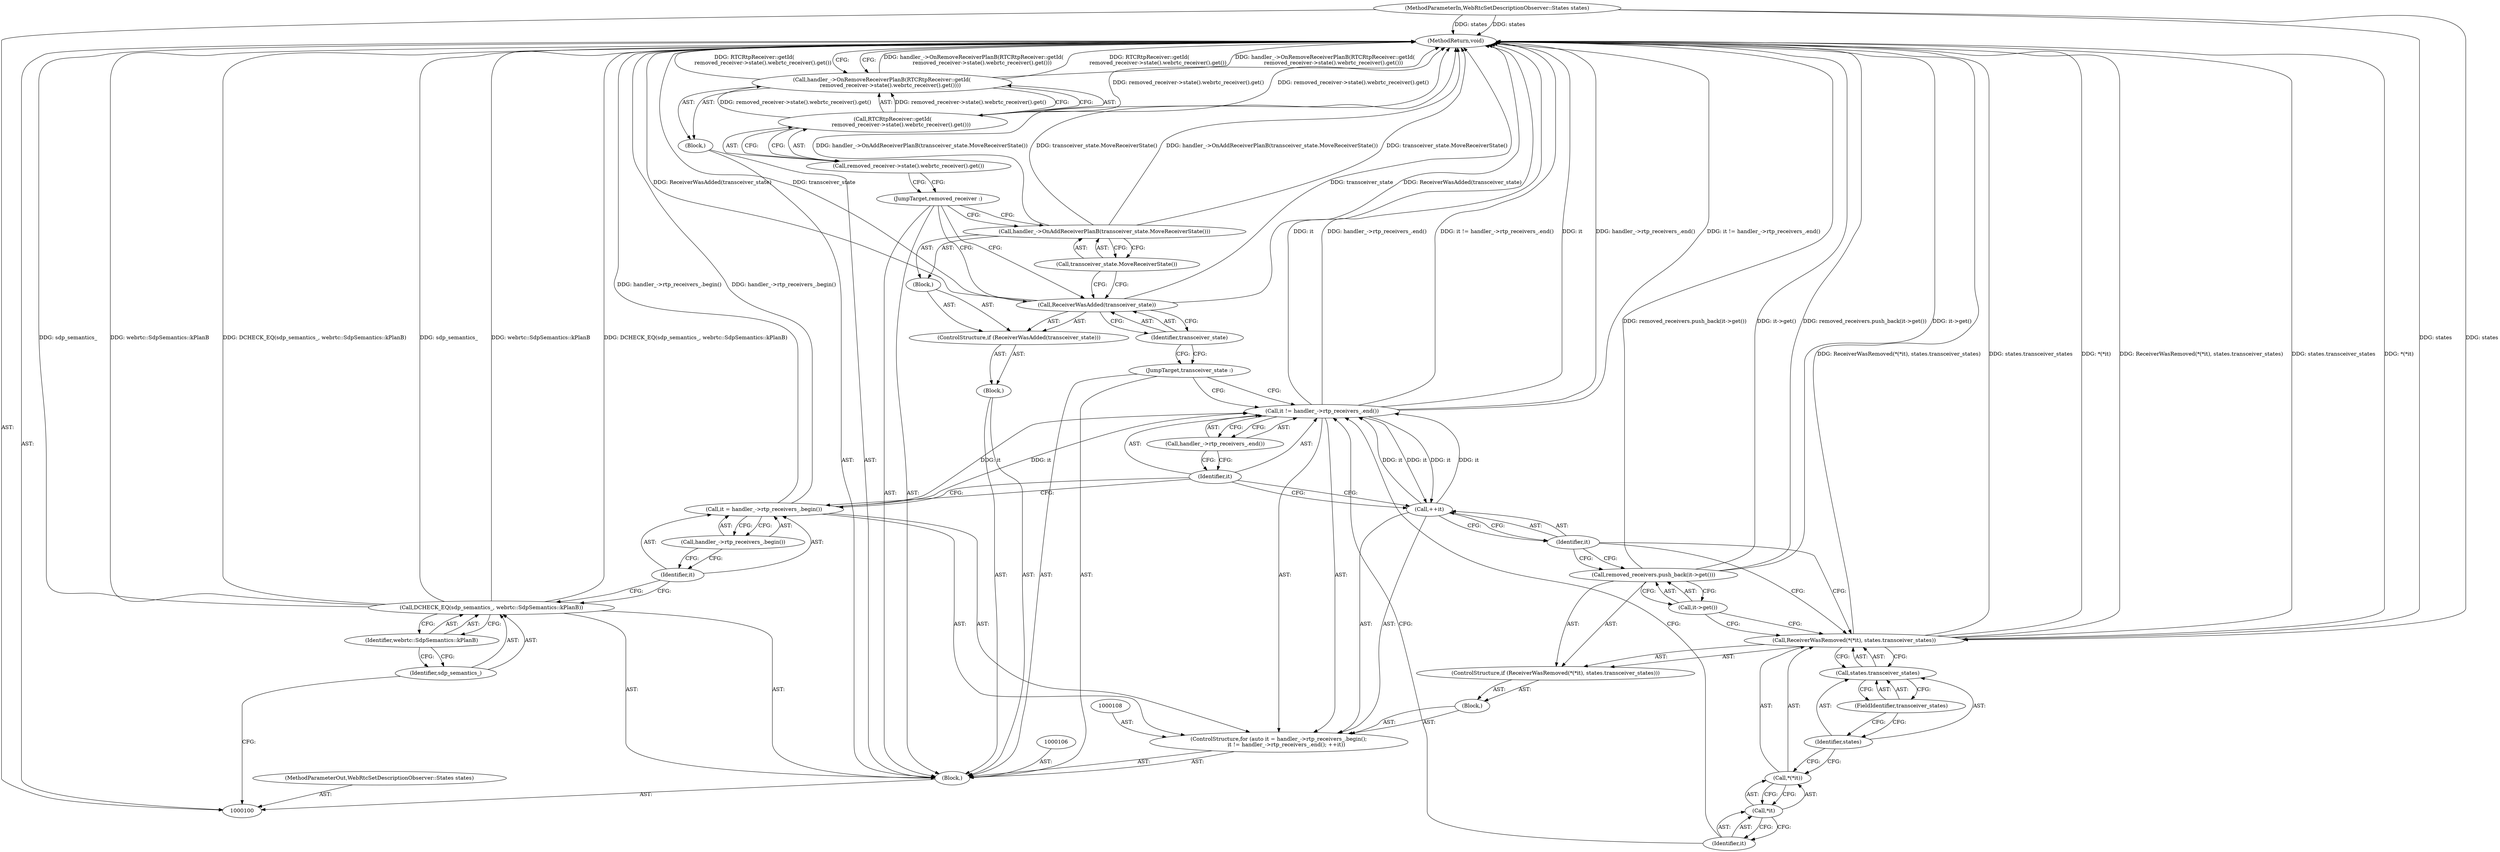 digraph "1_Chrome_3514a77e7fa2e5b8bfe5d98af22964bbd69d680f" {
"1000141" [label="(MethodReturn,void)"];
"1000101" [label="(MethodParameterIn,WebRtcSetDescriptionObserver::States states)"];
"1000216" [label="(MethodParameterOut,WebRtcSetDescriptionObserver::States states)"];
"1000102" [label="(Block,)"];
"1000128" [label="(JumpTarget,transceiver_state :)"];
"1000129" [label="(Block,)"];
"1000131" [label="(Call,ReceiverWasAdded(transceiver_state))"];
"1000132" [label="(Identifier,transceiver_state)"];
"1000133" [label="(Block,)"];
"1000130" [label="(ControlStructure,if (ReceiverWasAdded(transceiver_state)))"];
"1000135" [label="(Call,transceiver_state.MoveReceiverState())"];
"1000134" [label="(Call,handler_->OnAddReceiverPlanB(transceiver_state.MoveReceiverState()))"];
"1000136" [label="(JumpTarget,removed_receiver :)"];
"1000137" [label="(Block,)"];
"1000139" [label="(Call,RTCRtpReceiver::getId(\n          removed_receiver->state().webrtc_receiver().get()))"];
"1000138" [label="(Call,handler_->OnRemoveReceiverPlanB(RTCRtpReceiver::getId(\n          removed_receiver->state().webrtc_receiver().get())))"];
"1000140" [label="(Call,removed_receiver->state().webrtc_receiver().get())"];
"1000104" [label="(Identifier,sdp_semantics_)"];
"1000105" [label="(Identifier,webrtc::SdpSemantics::kPlanB)"];
"1000103" [label="(Call,DCHECK_EQ(sdp_semantics_, webrtc::SdpSemantics::kPlanB))"];
"1000109" [label="(Call,it = handler_->rtp_receivers_.begin())"];
"1000110" [label="(Identifier,it)"];
"1000111" [label="(Call,handler_->rtp_receivers_.begin())"];
"1000107" [label="(ControlStructure,for (auto it = handler_->rtp_receivers_.begin();\n         it != handler_->rtp_receivers_.end(); ++it))"];
"1000114" [label="(Call,handler_->rtp_receivers_.end())"];
"1000115" [label="(Call,++it)"];
"1000116" [label="(Identifier,it)"];
"1000117" [label="(Block,)"];
"1000112" [label="(Call,it != handler_->rtp_receivers_.end())"];
"1000113" [label="(Identifier,it)"];
"1000119" [label="(Call,ReceiverWasRemoved(*(*it), states.transceiver_states))"];
"1000120" [label="(Call,*(*it))"];
"1000121" [label="(Call,*it)"];
"1000122" [label="(Identifier,it)"];
"1000123" [label="(Call,states.transceiver_states)"];
"1000124" [label="(Identifier,states)"];
"1000125" [label="(FieldIdentifier,transceiver_states)"];
"1000118" [label="(ControlStructure,if (ReceiverWasRemoved(*(*it), states.transceiver_states)))"];
"1000127" [label="(Call,it->get())"];
"1000126" [label="(Call,removed_receivers.push_back(it->get()))"];
"1000141" -> "1000100"  [label="AST: "];
"1000141" -> "1000138"  [label="CFG: "];
"1000126" -> "1000141"  [label="DDG: removed_receivers.push_back(it->get())"];
"1000126" -> "1000141"  [label="DDG: it->get()"];
"1000103" -> "1000141"  [label="DDG: sdp_semantics_"];
"1000103" -> "1000141"  [label="DDG: webrtc::SdpSemantics::kPlanB"];
"1000103" -> "1000141"  [label="DDG: DCHECK_EQ(sdp_semantics_, webrtc::SdpSemantics::kPlanB)"];
"1000112" -> "1000141"  [label="DDG: handler_->rtp_receivers_.end()"];
"1000112" -> "1000141"  [label="DDG: it != handler_->rtp_receivers_.end()"];
"1000112" -> "1000141"  [label="DDG: it"];
"1000139" -> "1000141"  [label="DDG: removed_receiver->state().webrtc_receiver().get()"];
"1000138" -> "1000141"  [label="DDG: handler_->OnRemoveReceiverPlanB(RTCRtpReceiver::getId(\n          removed_receiver->state().webrtc_receiver().get()))"];
"1000138" -> "1000141"  [label="DDG: RTCRtpReceiver::getId(\n          removed_receiver->state().webrtc_receiver().get())"];
"1000119" -> "1000141"  [label="DDG: ReceiverWasRemoved(*(*it), states.transceiver_states)"];
"1000119" -> "1000141"  [label="DDG: states.transceiver_states"];
"1000119" -> "1000141"  [label="DDG: *(*it)"];
"1000109" -> "1000141"  [label="DDG: handler_->rtp_receivers_.begin()"];
"1000131" -> "1000141"  [label="DDG: ReceiverWasAdded(transceiver_state)"];
"1000131" -> "1000141"  [label="DDG: transceiver_state"];
"1000134" -> "1000141"  [label="DDG: handler_->OnAddReceiverPlanB(transceiver_state.MoveReceiverState())"];
"1000134" -> "1000141"  [label="DDG: transceiver_state.MoveReceiverState()"];
"1000101" -> "1000141"  [label="DDG: states"];
"1000101" -> "1000100"  [label="AST: "];
"1000101" -> "1000141"  [label="DDG: states"];
"1000101" -> "1000119"  [label="DDG: states"];
"1000216" -> "1000100"  [label="AST: "];
"1000102" -> "1000100"  [label="AST: "];
"1000103" -> "1000102"  [label="AST: "];
"1000106" -> "1000102"  [label="AST: "];
"1000107" -> "1000102"  [label="AST: "];
"1000128" -> "1000102"  [label="AST: "];
"1000129" -> "1000102"  [label="AST: "];
"1000136" -> "1000102"  [label="AST: "];
"1000137" -> "1000102"  [label="AST: "];
"1000128" -> "1000102"  [label="AST: "];
"1000128" -> "1000112"  [label="CFG: "];
"1000132" -> "1000128"  [label="CFG: "];
"1000129" -> "1000102"  [label="AST: "];
"1000130" -> "1000129"  [label="AST: "];
"1000131" -> "1000130"  [label="AST: "];
"1000131" -> "1000132"  [label="CFG: "];
"1000132" -> "1000131"  [label="AST: "];
"1000135" -> "1000131"  [label="CFG: "];
"1000136" -> "1000131"  [label="CFG: "];
"1000131" -> "1000141"  [label="DDG: ReceiverWasAdded(transceiver_state)"];
"1000131" -> "1000141"  [label="DDG: transceiver_state"];
"1000132" -> "1000131"  [label="AST: "];
"1000132" -> "1000128"  [label="CFG: "];
"1000131" -> "1000132"  [label="CFG: "];
"1000133" -> "1000130"  [label="AST: "];
"1000134" -> "1000133"  [label="AST: "];
"1000130" -> "1000129"  [label="AST: "];
"1000131" -> "1000130"  [label="AST: "];
"1000133" -> "1000130"  [label="AST: "];
"1000135" -> "1000134"  [label="AST: "];
"1000135" -> "1000131"  [label="CFG: "];
"1000134" -> "1000135"  [label="CFG: "];
"1000134" -> "1000133"  [label="AST: "];
"1000134" -> "1000135"  [label="CFG: "];
"1000135" -> "1000134"  [label="AST: "];
"1000136" -> "1000134"  [label="CFG: "];
"1000134" -> "1000141"  [label="DDG: handler_->OnAddReceiverPlanB(transceiver_state.MoveReceiverState())"];
"1000134" -> "1000141"  [label="DDG: transceiver_state.MoveReceiverState()"];
"1000136" -> "1000102"  [label="AST: "];
"1000136" -> "1000134"  [label="CFG: "];
"1000136" -> "1000131"  [label="CFG: "];
"1000140" -> "1000136"  [label="CFG: "];
"1000137" -> "1000102"  [label="AST: "];
"1000138" -> "1000137"  [label="AST: "];
"1000139" -> "1000138"  [label="AST: "];
"1000139" -> "1000140"  [label="CFG: "];
"1000140" -> "1000139"  [label="AST: "];
"1000138" -> "1000139"  [label="CFG: "];
"1000139" -> "1000141"  [label="DDG: removed_receiver->state().webrtc_receiver().get()"];
"1000139" -> "1000138"  [label="DDG: removed_receiver->state().webrtc_receiver().get()"];
"1000138" -> "1000137"  [label="AST: "];
"1000138" -> "1000139"  [label="CFG: "];
"1000139" -> "1000138"  [label="AST: "];
"1000141" -> "1000138"  [label="CFG: "];
"1000138" -> "1000141"  [label="DDG: handler_->OnRemoveReceiverPlanB(RTCRtpReceiver::getId(\n          removed_receiver->state().webrtc_receiver().get()))"];
"1000138" -> "1000141"  [label="DDG: RTCRtpReceiver::getId(\n          removed_receiver->state().webrtc_receiver().get())"];
"1000139" -> "1000138"  [label="DDG: removed_receiver->state().webrtc_receiver().get()"];
"1000140" -> "1000139"  [label="AST: "];
"1000140" -> "1000136"  [label="CFG: "];
"1000139" -> "1000140"  [label="CFG: "];
"1000104" -> "1000103"  [label="AST: "];
"1000104" -> "1000100"  [label="CFG: "];
"1000105" -> "1000104"  [label="CFG: "];
"1000105" -> "1000103"  [label="AST: "];
"1000105" -> "1000104"  [label="CFG: "];
"1000103" -> "1000105"  [label="CFG: "];
"1000103" -> "1000102"  [label="AST: "];
"1000103" -> "1000105"  [label="CFG: "];
"1000104" -> "1000103"  [label="AST: "];
"1000105" -> "1000103"  [label="AST: "];
"1000110" -> "1000103"  [label="CFG: "];
"1000103" -> "1000141"  [label="DDG: sdp_semantics_"];
"1000103" -> "1000141"  [label="DDG: webrtc::SdpSemantics::kPlanB"];
"1000103" -> "1000141"  [label="DDG: DCHECK_EQ(sdp_semantics_, webrtc::SdpSemantics::kPlanB)"];
"1000109" -> "1000107"  [label="AST: "];
"1000109" -> "1000111"  [label="CFG: "];
"1000110" -> "1000109"  [label="AST: "];
"1000111" -> "1000109"  [label="AST: "];
"1000113" -> "1000109"  [label="CFG: "];
"1000109" -> "1000141"  [label="DDG: handler_->rtp_receivers_.begin()"];
"1000109" -> "1000112"  [label="DDG: it"];
"1000110" -> "1000109"  [label="AST: "];
"1000110" -> "1000103"  [label="CFG: "];
"1000111" -> "1000110"  [label="CFG: "];
"1000111" -> "1000109"  [label="AST: "];
"1000111" -> "1000110"  [label="CFG: "];
"1000109" -> "1000111"  [label="CFG: "];
"1000107" -> "1000102"  [label="AST: "];
"1000108" -> "1000107"  [label="AST: "];
"1000109" -> "1000107"  [label="AST: "];
"1000112" -> "1000107"  [label="AST: "];
"1000115" -> "1000107"  [label="AST: "];
"1000117" -> "1000107"  [label="AST: "];
"1000114" -> "1000112"  [label="AST: "];
"1000114" -> "1000113"  [label="CFG: "];
"1000112" -> "1000114"  [label="CFG: "];
"1000115" -> "1000107"  [label="AST: "];
"1000115" -> "1000116"  [label="CFG: "];
"1000116" -> "1000115"  [label="AST: "];
"1000113" -> "1000115"  [label="CFG: "];
"1000115" -> "1000112"  [label="DDG: it"];
"1000112" -> "1000115"  [label="DDG: it"];
"1000116" -> "1000115"  [label="AST: "];
"1000116" -> "1000126"  [label="CFG: "];
"1000116" -> "1000119"  [label="CFG: "];
"1000115" -> "1000116"  [label="CFG: "];
"1000117" -> "1000107"  [label="AST: "];
"1000118" -> "1000117"  [label="AST: "];
"1000112" -> "1000107"  [label="AST: "];
"1000112" -> "1000114"  [label="CFG: "];
"1000113" -> "1000112"  [label="AST: "];
"1000114" -> "1000112"  [label="AST: "];
"1000122" -> "1000112"  [label="CFG: "];
"1000128" -> "1000112"  [label="CFG: "];
"1000112" -> "1000141"  [label="DDG: handler_->rtp_receivers_.end()"];
"1000112" -> "1000141"  [label="DDG: it != handler_->rtp_receivers_.end()"];
"1000112" -> "1000141"  [label="DDG: it"];
"1000109" -> "1000112"  [label="DDG: it"];
"1000115" -> "1000112"  [label="DDG: it"];
"1000112" -> "1000115"  [label="DDG: it"];
"1000113" -> "1000112"  [label="AST: "];
"1000113" -> "1000109"  [label="CFG: "];
"1000113" -> "1000115"  [label="CFG: "];
"1000114" -> "1000113"  [label="CFG: "];
"1000119" -> "1000118"  [label="AST: "];
"1000119" -> "1000123"  [label="CFG: "];
"1000120" -> "1000119"  [label="AST: "];
"1000123" -> "1000119"  [label="AST: "];
"1000127" -> "1000119"  [label="CFG: "];
"1000116" -> "1000119"  [label="CFG: "];
"1000119" -> "1000141"  [label="DDG: ReceiverWasRemoved(*(*it), states.transceiver_states)"];
"1000119" -> "1000141"  [label="DDG: states.transceiver_states"];
"1000119" -> "1000141"  [label="DDG: *(*it)"];
"1000101" -> "1000119"  [label="DDG: states"];
"1000120" -> "1000119"  [label="AST: "];
"1000120" -> "1000121"  [label="CFG: "];
"1000121" -> "1000120"  [label="AST: "];
"1000124" -> "1000120"  [label="CFG: "];
"1000121" -> "1000120"  [label="AST: "];
"1000121" -> "1000122"  [label="CFG: "];
"1000122" -> "1000121"  [label="AST: "];
"1000120" -> "1000121"  [label="CFG: "];
"1000122" -> "1000121"  [label="AST: "];
"1000122" -> "1000112"  [label="CFG: "];
"1000121" -> "1000122"  [label="CFG: "];
"1000123" -> "1000119"  [label="AST: "];
"1000123" -> "1000125"  [label="CFG: "];
"1000124" -> "1000123"  [label="AST: "];
"1000125" -> "1000123"  [label="AST: "];
"1000119" -> "1000123"  [label="CFG: "];
"1000124" -> "1000123"  [label="AST: "];
"1000124" -> "1000120"  [label="CFG: "];
"1000125" -> "1000124"  [label="CFG: "];
"1000125" -> "1000123"  [label="AST: "];
"1000125" -> "1000124"  [label="CFG: "];
"1000123" -> "1000125"  [label="CFG: "];
"1000118" -> "1000117"  [label="AST: "];
"1000119" -> "1000118"  [label="AST: "];
"1000126" -> "1000118"  [label="AST: "];
"1000127" -> "1000126"  [label="AST: "];
"1000127" -> "1000119"  [label="CFG: "];
"1000126" -> "1000127"  [label="CFG: "];
"1000126" -> "1000118"  [label="AST: "];
"1000126" -> "1000127"  [label="CFG: "];
"1000127" -> "1000126"  [label="AST: "];
"1000116" -> "1000126"  [label="CFG: "];
"1000126" -> "1000141"  [label="DDG: removed_receivers.push_back(it->get())"];
"1000126" -> "1000141"  [label="DDG: it->get()"];
}
